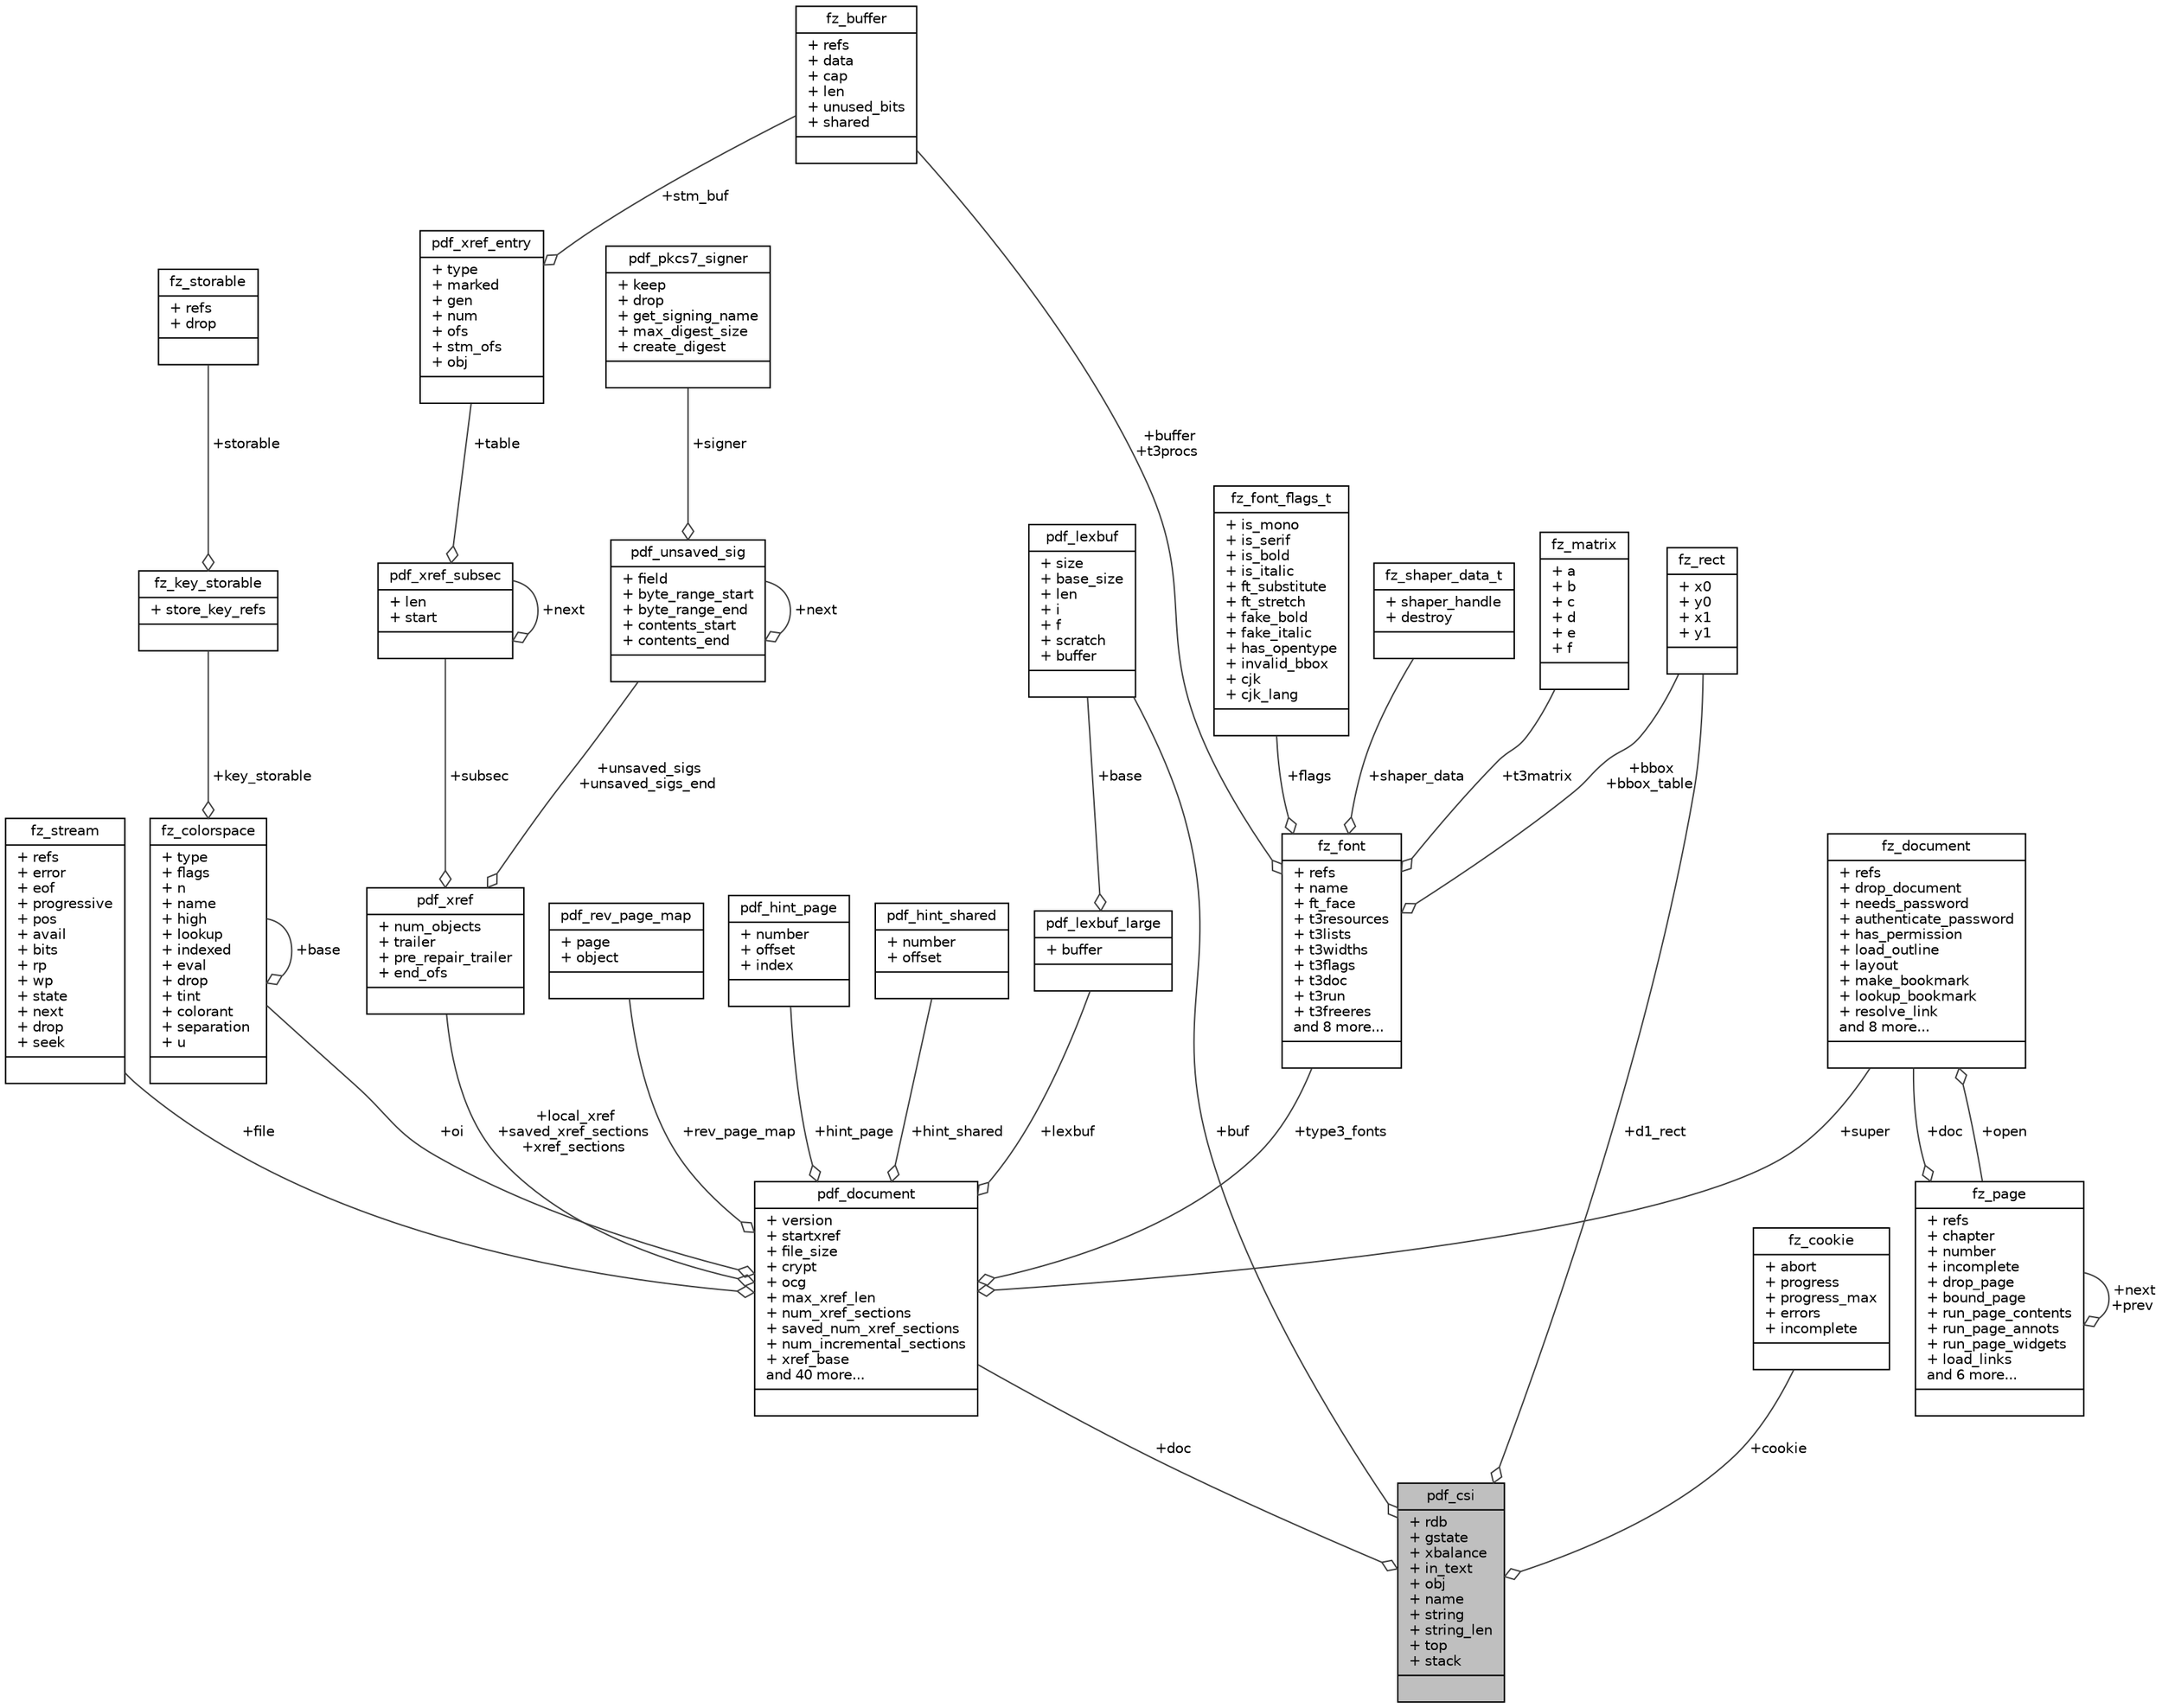 digraph "pdf_csi"
{
 // LATEX_PDF_SIZE
  edge [fontname="Helvetica",fontsize="10",labelfontname="Helvetica",labelfontsize="10"];
  node [fontname="Helvetica",fontsize="10",shape=record];
  Node1 [label="{pdf_csi\n|+ rdb\l+ gstate\l+ xbalance\l+ in_text\l+ obj\l+ name\l+ string\l+ string_len\l+ top\l+ stack\l|}",height=0.2,width=0.4,color="black", fillcolor="grey75", style="filled", fontcolor="black",tooltip=" "];
  Node2 -> Node1 [color="grey25",fontsize="10",style="solid",label=" +doc" ,arrowhead="odiamond",fontname="Helvetica"];
  Node2 [label="{pdf_document\n|+ version\l+ startxref\l+ file_size\l+ crypt\l+ ocg\l+ max_xref_len\l+ num_xref_sections\l+ saved_num_xref_sections\l+ num_incremental_sections\l+ xref_base\land 40 more...\l|}",height=0.2,width=0.4,color="black", fillcolor="white", style="filled",URL="$structpdf__document.html",tooltip=" "];
  Node3 -> Node2 [color="grey25",fontsize="10",style="solid",label=" +super" ,arrowhead="odiamond",fontname="Helvetica"];
  Node3 [label="{fz_document\n|+ refs\l+ drop_document\l+ needs_password\l+ authenticate_password\l+ has_permission\l+ load_outline\l+ layout\l+ make_bookmark\l+ lookup_bookmark\l+ resolve_link\land 8 more...\l|}",height=0.2,width=0.4,color="black", fillcolor="white", style="filled",URL="$structfz__document.html",tooltip=" "];
  Node4 -> Node3 [color="grey25",fontsize="10",style="solid",label=" +open" ,arrowhead="odiamond",fontname="Helvetica"];
  Node4 [label="{fz_page\n|+ refs\l+ chapter\l+ number\l+ incomplete\l+ drop_page\l+ bound_page\l+ run_page_contents\l+ run_page_annots\l+ run_page_widgets\l+ load_links\land 6 more...\l|}",height=0.2,width=0.4,color="black", fillcolor="white", style="filled",URL="$structfz__page.html",tooltip=" "];
  Node3 -> Node4 [color="grey25",fontsize="10",style="solid",label=" +doc" ,arrowhead="odiamond",fontname="Helvetica"];
  Node4 -> Node4 [color="grey25",fontsize="10",style="solid",label=" +next\n+prev" ,arrowhead="odiamond",fontname="Helvetica"];
  Node5 -> Node2 [color="grey25",fontsize="10",style="solid",label=" +file" ,arrowhead="odiamond",fontname="Helvetica"];
  Node5 [label="{fz_stream\n|+ refs\l+ error\l+ eof\l+ progressive\l+ pos\l+ avail\l+ bits\l+ rp\l+ wp\l+ state\l+ next\l+ drop\l+ seek\l|}",height=0.2,width=0.4,color="black", fillcolor="white", style="filled",URL="$structfz__stream.html",tooltip=" "];
  Node6 -> Node2 [color="grey25",fontsize="10",style="solid",label=" +oi" ,arrowhead="odiamond",fontname="Helvetica"];
  Node6 [label="{fz_colorspace\n|+ type\l+ flags\l+ n\l+ name\l+ high\l+ lookup\l+ indexed\l+ eval\l+ drop\l+ tint\l+ colorant\l+ separation\l+ u\l|}",height=0.2,width=0.4,color="black", fillcolor="white", style="filled",URL="$structfz__colorspace.html",tooltip=" "];
  Node7 -> Node6 [color="grey25",fontsize="10",style="solid",label=" +key_storable" ,arrowhead="odiamond",fontname="Helvetica"];
  Node7 [label="{fz_key_storable\n|+ store_key_refs\l|}",height=0.2,width=0.4,color="black", fillcolor="white", style="filled",URL="$structfz__key__storable.html",tooltip=" "];
  Node8 -> Node7 [color="grey25",fontsize="10",style="solid",label=" +storable" ,arrowhead="odiamond",fontname="Helvetica"];
  Node8 [label="{fz_storable\n|+ refs\l+ drop\l|}",height=0.2,width=0.4,color="black", fillcolor="white", style="filled",URL="$structfz__storable.html",tooltip=" "];
  Node6 -> Node6 [color="grey25",fontsize="10",style="solid",label=" +base" ,arrowhead="odiamond",fontname="Helvetica"];
  Node9 -> Node2 [color="grey25",fontsize="10",style="solid",label=" +local_xref\n+saved_xref_sections\n+xref_sections" ,arrowhead="odiamond",fontname="Helvetica"];
  Node9 [label="{pdf_xref\n|+ num_objects\l+ trailer\l+ pre_repair_trailer\l+ end_ofs\l|}",height=0.2,width=0.4,color="black", fillcolor="white", style="filled",URL="$structpdf__xref.html",tooltip=" "];
  Node10 -> Node9 [color="grey25",fontsize="10",style="solid",label=" +subsec" ,arrowhead="odiamond",fontname="Helvetica"];
  Node10 [label="{pdf_xref_subsec\n|+ len\l+ start\l|}",height=0.2,width=0.4,color="black", fillcolor="white", style="filled",URL="$structpdf__xref__subsec.html",tooltip=" "];
  Node10 -> Node10 [color="grey25",fontsize="10",style="solid",label=" +next" ,arrowhead="odiamond",fontname="Helvetica"];
  Node11 -> Node10 [color="grey25",fontsize="10",style="solid",label=" +table" ,arrowhead="odiamond",fontname="Helvetica"];
  Node11 [label="{pdf_xref_entry\n|+ type\l+ marked\l+ gen\l+ num\l+ ofs\l+ stm_ofs\l+ obj\l|}",height=0.2,width=0.4,color="black", fillcolor="white", style="filled",URL="$structpdf__xref__entry.html",tooltip=" "];
  Node12 -> Node11 [color="grey25",fontsize="10",style="solid",label=" +stm_buf" ,arrowhead="odiamond",fontname="Helvetica"];
  Node12 [label="{fz_buffer\n|+ refs\l+ data\l+ cap\l+ len\l+ unused_bits\l+ shared\l|}",height=0.2,width=0.4,color="black", fillcolor="white", style="filled",URL="$structfz__buffer.html",tooltip=" "];
  Node13 -> Node9 [color="grey25",fontsize="10",style="solid",label=" +unsaved_sigs\n+unsaved_sigs_end" ,arrowhead="odiamond",fontname="Helvetica"];
  Node13 [label="{pdf_unsaved_sig\n|+ field\l+ byte_range_start\l+ byte_range_end\l+ contents_start\l+ contents_end\l|}",height=0.2,width=0.4,color="black", fillcolor="white", style="filled",URL="$structpdf__unsaved__sig.html",tooltip=" "];
  Node14 -> Node13 [color="grey25",fontsize="10",style="solid",label=" +signer" ,arrowhead="odiamond",fontname="Helvetica"];
  Node14 [label="{pdf_pkcs7_signer\n|+ keep\l+ drop\l+ get_signing_name\l+ max_digest_size\l+ create_digest\l|}",height=0.2,width=0.4,color="black", fillcolor="white", style="filled",URL="$structpdf__pkcs7__signer.html",tooltip=" "];
  Node13 -> Node13 [color="grey25",fontsize="10",style="solid",label=" +next" ,arrowhead="odiamond",fontname="Helvetica"];
  Node15 -> Node2 [color="grey25",fontsize="10",style="solid",label=" +rev_page_map" ,arrowhead="odiamond",fontname="Helvetica"];
  Node15 [label="{pdf_rev_page_map\n|+ page\l+ object\l|}",height=0.2,width=0.4,color="black", fillcolor="white", style="filled",URL="$structpdf__rev__page__map.html",tooltip=" "];
  Node16 -> Node2 [color="grey25",fontsize="10",style="solid",label=" +hint_page" ,arrowhead="odiamond",fontname="Helvetica"];
  Node16 [label="{pdf_hint_page\n|+ number\l+ offset\l+ index\l|}",height=0.2,width=0.4,color="black", fillcolor="white", style="filled",URL="$structpdf__hint__page.html",tooltip=" "];
  Node17 -> Node2 [color="grey25",fontsize="10",style="solid",label=" +hint_shared" ,arrowhead="odiamond",fontname="Helvetica"];
  Node17 [label="{pdf_hint_shared\n|+ number\l+ offset\l|}",height=0.2,width=0.4,color="black", fillcolor="white", style="filled",URL="$structpdf__hint__shared.html",tooltip=" "];
  Node18 -> Node2 [color="grey25",fontsize="10",style="solid",label=" +lexbuf" ,arrowhead="odiamond",fontname="Helvetica"];
  Node18 [label="{pdf_lexbuf_large\n|+ buffer\l|}",height=0.2,width=0.4,color="black", fillcolor="white", style="filled",URL="$structpdf__lexbuf__large.html",tooltip=" "];
  Node19 -> Node18 [color="grey25",fontsize="10",style="solid",label=" +base" ,arrowhead="odiamond",fontname="Helvetica"];
  Node19 [label="{pdf_lexbuf\n|+ size\l+ base_size\l+ len\l+ i\l+ f\l+ scratch\l+ buffer\l|}",height=0.2,width=0.4,color="black", fillcolor="white", style="filled",URL="$structpdf__lexbuf.html",tooltip=" "];
  Node20 -> Node2 [color="grey25",fontsize="10",style="solid",label=" +type3_fonts" ,arrowhead="odiamond",fontname="Helvetica"];
  Node20 [label="{fz_font\n|+ refs\l+ name\l+ ft_face\l+ t3resources\l+ t3lists\l+ t3widths\l+ t3flags\l+ t3doc\l+ t3run\l+ t3freeres\land 8 more...\l|}",height=0.2,width=0.4,color="black", fillcolor="white", style="filled",URL="$structfz__font.html",tooltip=" "];
  Node12 -> Node20 [color="grey25",fontsize="10",style="solid",label=" +buffer\n+t3procs" ,arrowhead="odiamond",fontname="Helvetica"];
  Node21 -> Node20 [color="grey25",fontsize="10",style="solid",label=" +flags" ,arrowhead="odiamond",fontname="Helvetica"];
  Node21 [label="{fz_font_flags_t\n|+ is_mono\l+ is_serif\l+ is_bold\l+ is_italic\l+ ft_substitute\l+ ft_stretch\l+ fake_bold\l+ fake_italic\l+ has_opentype\l+ invalid_bbox\l+ cjk\l+ cjk_lang\l|}",height=0.2,width=0.4,color="black", fillcolor="white", style="filled",URL="$structfz__font__flags__t.html",tooltip=" "];
  Node22 -> Node20 [color="grey25",fontsize="10",style="solid",label=" +shaper_data" ,arrowhead="odiamond",fontname="Helvetica"];
  Node22 [label="{fz_shaper_data_t\n|+ shaper_handle\l+ destroy\l|}",height=0.2,width=0.4,color="black", fillcolor="white", style="filled",URL="$structfz__shaper__data__t.html",tooltip=" "];
  Node23 -> Node20 [color="grey25",fontsize="10",style="solid",label=" +t3matrix" ,arrowhead="odiamond",fontname="Helvetica"];
  Node23 [label="{fz_matrix\n|+ a\l+ b\l+ c\l+ d\l+ e\l+ f\l|}",height=0.2,width=0.4,color="black", fillcolor="white", style="filled",URL="$structfz__matrix.html",tooltip=" "];
  Node24 -> Node20 [color="grey25",fontsize="10",style="solid",label=" +bbox\n+bbox_table" ,arrowhead="odiamond",fontname="Helvetica"];
  Node24 [label="{fz_rect\n|+ x0\l+ y0\l+ x1\l+ y1\l|}",height=0.2,width=0.4,color="black", fillcolor="white", style="filled",URL="$structfz__rect.html",tooltip=" "];
  Node19 -> Node1 [color="grey25",fontsize="10",style="solid",label=" +buf" ,arrowhead="odiamond",fontname="Helvetica"];
  Node25 -> Node1 [color="grey25",fontsize="10",style="solid",label=" +cookie" ,arrowhead="odiamond",fontname="Helvetica"];
  Node25 [label="{fz_cookie\n|+ abort\l+ progress\l+ progress_max\l+ errors\l+ incomplete\l|}",height=0.2,width=0.4,color="black", fillcolor="white", style="filled",URL="$structfz__cookie.html",tooltip=" "];
  Node24 -> Node1 [color="grey25",fontsize="10",style="solid",label=" +d1_rect" ,arrowhead="odiamond",fontname="Helvetica"];
}
